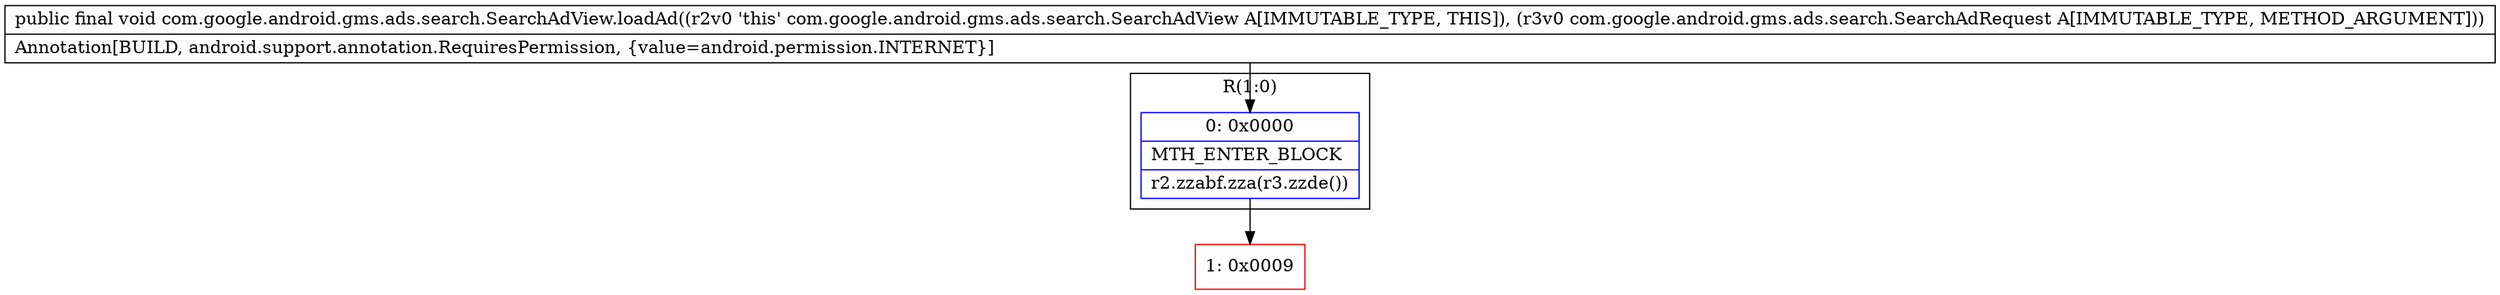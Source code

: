 digraph "CFG forcom.google.android.gms.ads.search.SearchAdView.loadAd(Lcom\/google\/android\/gms\/ads\/search\/SearchAdRequest;)V" {
subgraph cluster_Region_1067702984 {
label = "R(1:0)";
node [shape=record,color=blue];
Node_0 [shape=record,label="{0\:\ 0x0000|MTH_ENTER_BLOCK\l|r2.zzabf.zza(r3.zzde())\l}"];
}
Node_1 [shape=record,color=red,label="{1\:\ 0x0009}"];
MethodNode[shape=record,label="{public final void com.google.android.gms.ads.search.SearchAdView.loadAd((r2v0 'this' com.google.android.gms.ads.search.SearchAdView A[IMMUTABLE_TYPE, THIS]), (r3v0 com.google.android.gms.ads.search.SearchAdRequest A[IMMUTABLE_TYPE, METHOD_ARGUMENT]))  | Annotation[BUILD, android.support.annotation.RequiresPermission, \{value=android.permission.INTERNET\}]\l}"];
MethodNode -> Node_0;
Node_0 -> Node_1;
}


